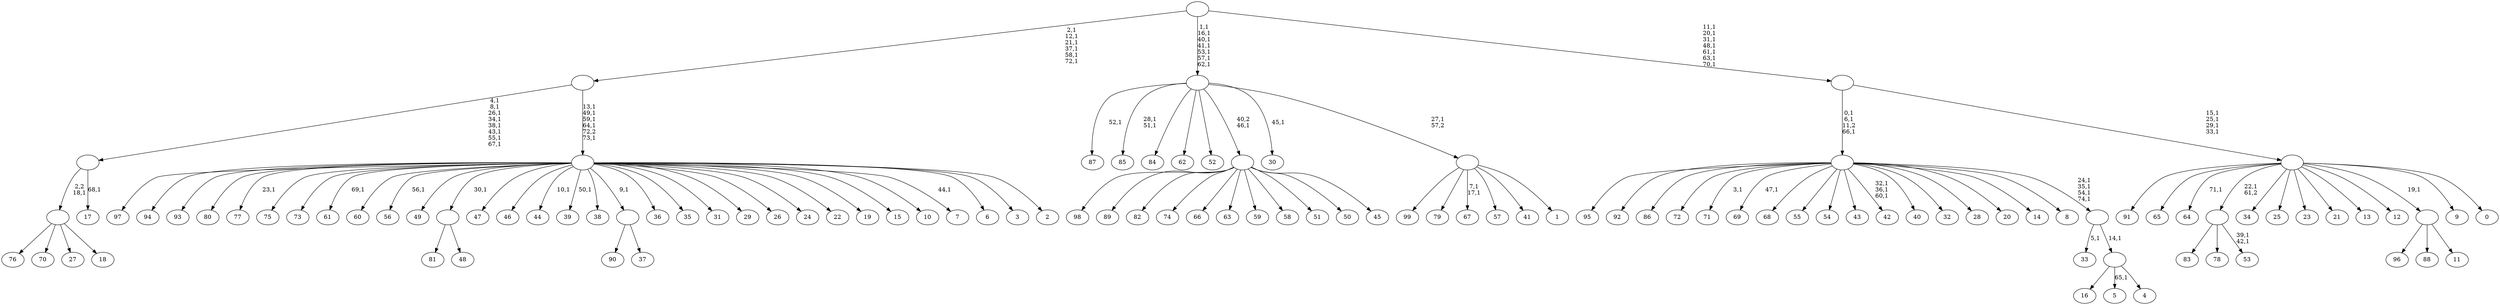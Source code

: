 digraph T {
	175 [label="99"]
	174 [label="98"]
	173 [label="97"]
	172 [label="96"]
	171 [label="95"]
	170 [label="94"]
	169 [label="93"]
	168 [label="92"]
	167 [label="91"]
	166 [label="90"]
	165 [label="89"]
	164 [label="88"]
	163 [label="87"]
	161 [label="86"]
	160 [label="85"]
	157 [label="84"]
	156 [label="83"]
	155 [label="82"]
	154 [label="81"]
	153 [label="80"]
	152 [label="79"]
	151 [label="78"]
	150 [label="77"]
	148 [label="76"]
	147 [label="75"]
	146 [label="74"]
	145 [label="73"]
	144 [label="72"]
	143 [label="71"]
	141 [label="70"]
	140 [label="69"]
	138 [label="68"]
	137 [label="67"]
	134 [label="66"]
	133 [label="65"]
	132 [label="64"]
	130 [label="63"]
	129 [label="62"]
	128 [label="61"]
	126 [label="60"]
	125 [label="59"]
	124 [label="58"]
	123 [label="57"]
	122 [label="56"]
	120 [label="55"]
	119 [label="54"]
	118 [label="53"]
	115 [label=""]
	114 [label="52"]
	113 [label="51"]
	112 [label="50"]
	111 [label="49"]
	110 [label="48"]
	109 [label=""]
	108 [label="47"]
	107 [label="46"]
	106 [label="45"]
	105 [label=""]
	104 [label="44"]
	102 [label="43"]
	101 [label="42"]
	97 [label="41"]
	96 [label="40"]
	95 [label="39"]
	93 [label="38"]
	92 [label="37"]
	91 [label=""]
	90 [label="36"]
	89 [label="35"]
	88 [label="34"]
	87 [label="33"]
	85 [label="32"]
	84 [label="31"]
	83 [label="30"]
	81 [label="29"]
	80 [label="28"]
	79 [label="27"]
	78 [label="26"]
	77 [label="25"]
	76 [label="24"]
	75 [label="23"]
	74 [label="22"]
	73 [label="21"]
	72 [label="20"]
	71 [label="19"]
	70 [label="18"]
	69 [label=""]
	68 [label="17"]
	66 [label=""]
	58 [label="16"]
	57 [label="15"]
	56 [label="14"]
	55 [label="13"]
	54 [label="12"]
	53 [label="11"]
	52 [label=""]
	51 [label="10"]
	50 [label="9"]
	49 [label="8"]
	48 [label="7"]
	46 [label="6"]
	45 [label="5"]
	43 [label="4"]
	42 [label=""]
	41 [label=""]
	37 [label=""]
	34 [label="3"]
	33 [label="2"]
	32 [label=""]
	27 [label=""]
	21 [label="1"]
	20 [label=""]
	19 [label=""]
	12 [label="0"]
	11 [label=""]
	7 [label=""]
	0 [label=""]
	115 -> 118 [label="39,1\n42,1"]
	115 -> 156 [label=""]
	115 -> 151 [label=""]
	109 -> 154 [label=""]
	109 -> 110 [label=""]
	105 -> 174 [label=""]
	105 -> 165 [label=""]
	105 -> 155 [label=""]
	105 -> 146 [label=""]
	105 -> 134 [label=""]
	105 -> 130 [label=""]
	105 -> 125 [label=""]
	105 -> 124 [label=""]
	105 -> 113 [label=""]
	105 -> 112 [label=""]
	105 -> 106 [label=""]
	91 -> 166 [label=""]
	91 -> 92 [label=""]
	69 -> 148 [label=""]
	69 -> 141 [label=""]
	69 -> 79 [label=""]
	69 -> 70 [label=""]
	66 -> 68 [label="68,1"]
	66 -> 69 [label="2,2\n18,1"]
	52 -> 172 [label=""]
	52 -> 164 [label=""]
	52 -> 53 [label=""]
	42 -> 45 [label="65,1"]
	42 -> 58 [label=""]
	42 -> 43 [label=""]
	41 -> 87 [label="5,1"]
	41 -> 42 [label="14,1"]
	37 -> 41 [label="24,1\n35,1\n54,1\n74,1"]
	37 -> 101 [label="32,1\n36,1\n60,1"]
	37 -> 140 [label="47,1"]
	37 -> 143 [label="3,1"]
	37 -> 171 [label=""]
	37 -> 168 [label=""]
	37 -> 161 [label=""]
	37 -> 144 [label=""]
	37 -> 138 [label=""]
	37 -> 120 [label=""]
	37 -> 119 [label=""]
	37 -> 102 [label=""]
	37 -> 96 [label=""]
	37 -> 85 [label=""]
	37 -> 80 [label=""]
	37 -> 72 [label=""]
	37 -> 56 [label=""]
	37 -> 49 [label=""]
	32 -> 48 [label="44,1"]
	32 -> 95 [label="50,1"]
	32 -> 104 [label="10,1"]
	32 -> 122 [label="56,1"]
	32 -> 128 [label="69,1"]
	32 -> 150 [label="23,1"]
	32 -> 173 [label=""]
	32 -> 170 [label=""]
	32 -> 169 [label=""]
	32 -> 153 [label=""]
	32 -> 147 [label=""]
	32 -> 145 [label=""]
	32 -> 126 [label=""]
	32 -> 111 [label=""]
	32 -> 109 [label="30,1"]
	32 -> 108 [label=""]
	32 -> 107 [label=""]
	32 -> 93 [label=""]
	32 -> 91 [label="9,1"]
	32 -> 90 [label=""]
	32 -> 89 [label=""]
	32 -> 84 [label=""]
	32 -> 81 [label=""]
	32 -> 78 [label=""]
	32 -> 76 [label=""]
	32 -> 74 [label=""]
	32 -> 71 [label=""]
	32 -> 57 [label=""]
	32 -> 51 [label=""]
	32 -> 46 [label=""]
	32 -> 34 [label=""]
	32 -> 33 [label=""]
	27 -> 32 [label="13,1\n49,1\n59,1\n64,1\n72,2\n73,1"]
	27 -> 66 [label="4,1\n8,1\n26,1\n34,1\n38,1\n43,1\n55,1\n67,1"]
	20 -> 137 [label="7,1\n17,1"]
	20 -> 175 [label=""]
	20 -> 152 [label=""]
	20 -> 123 [label=""]
	20 -> 97 [label=""]
	20 -> 21 [label=""]
	19 -> 83 [label="45,1"]
	19 -> 160 [label="28,1\n51,1"]
	19 -> 163 [label="52,1"]
	19 -> 157 [label=""]
	19 -> 129 [label=""]
	19 -> 114 [label=""]
	19 -> 105 [label="40,2\n46,1"]
	19 -> 20 [label="27,1\n57,2"]
	11 -> 132 [label="71,1"]
	11 -> 167 [label=""]
	11 -> 133 [label=""]
	11 -> 115 [label="22,1\n61,2"]
	11 -> 88 [label=""]
	11 -> 77 [label=""]
	11 -> 75 [label=""]
	11 -> 73 [label=""]
	11 -> 55 [label=""]
	11 -> 54 [label=""]
	11 -> 52 [label="19,1"]
	11 -> 50 [label=""]
	11 -> 12 [label=""]
	7 -> 11 [label="15,1\n25,1\n29,1\n33,1"]
	7 -> 37 [label="0,1\n6,1\n11,2\n66,1"]
	0 -> 7 [label="11,1\n20,1\n31,1\n48,1\n61,1\n63,1\n70,1"]
	0 -> 19 [label="1,1\n16,1\n40,1\n41,1\n53,1\n57,1\n62,1"]
	0 -> 27 [label="2,1\n12,1\n21,1\n37,1\n58,1\n72,1"]
}

